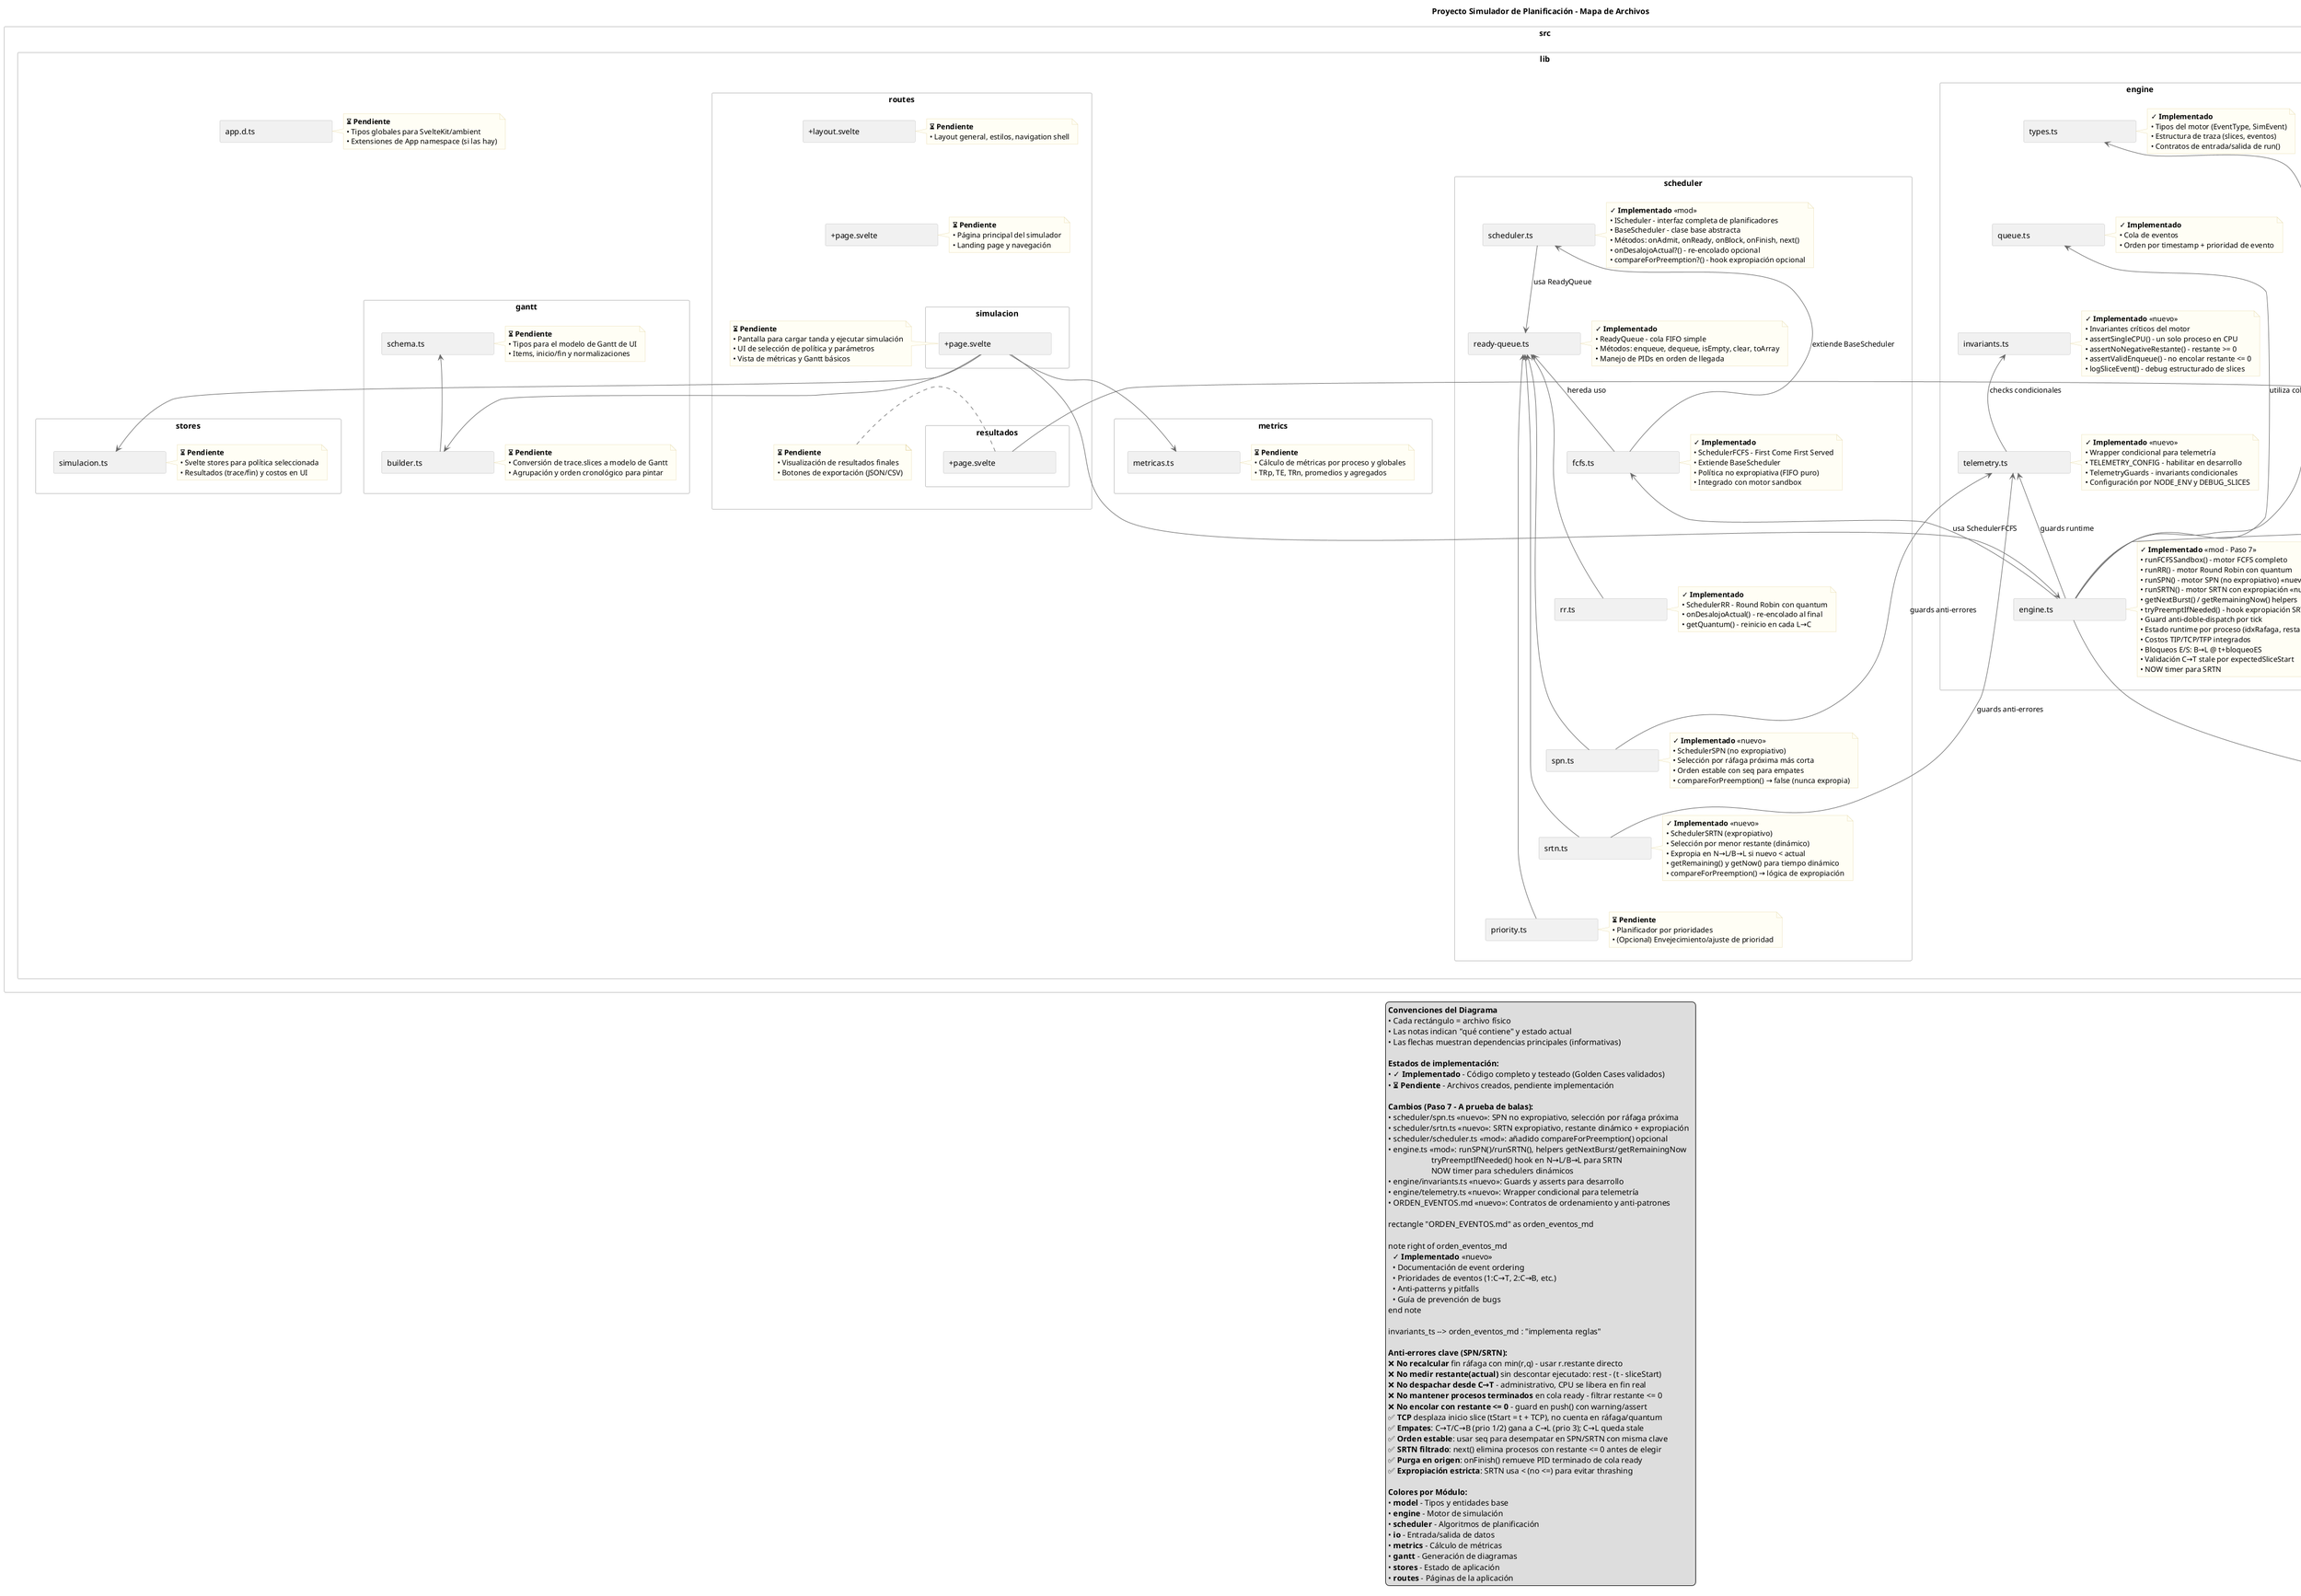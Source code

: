 @startuml Estructura - Mapa de Archivos

!define MODEL_COLOR #E8F4FD
!define ENGINE_COLOR #FDF2E9
!define SCHED_COLOR #E8F8F5
!define IO_COLOR #F3E5F5
!define METRICS_COLOR #EBF5FB
!define GANTT_COLOR #FADBD8
!define STORES_COLOR #FDEAA7
!define ROUTES_COLOR #D5E8D4
!define TEST_COLOR #FFF2CC

skinparam shadowing false
skinparam defaultTextAlignment left
skinparam packageStyle rectangle
skinparam ArrowColor #666666
skinparam PackageBorderColor #999999
skinparam RectangleBorderColor #BBBBBB
skinparam NoteBackgroundColor #FFFEF5
skinparam NoteBorderColor #E6D8A8
skinparam minClassWidth 180
skinparam maxMessageSize 150
skinparam nodesep 20
skinparam ranksep 30
hide circle

title Proyecto Simulador de Planificación – Mapa de Archivos

package "src" as SRC {

  package "lib" as LIB {

      package "model" as MODEL {
        rectangle "proceso.ts" as proceso_ts
        rectangle "rafaga.ts" as rafaga_ts
        rectangle "estados.ts" as estados_ts
        rectangle "costos.ts" as costos_ts
        
        proceso_ts -[hidden]down-> rafaga_ts
        rafaga_ts -[hidden]down-> estados_ts
        estados_ts -[hidden]down-> costos_ts

        note right of proceso_ts
          **✓ Implementado**
          • Tipos de Proceso (pid, arribo, ráfagas)
          • Estado del proceso (N, L, C, B, F)
          • servicioTotal() - suma de ráfagas CPU
          • isProcesoValido() - validación básica
        end note

        note right of rafaga_ts
          **✓ Implementado**
          • Utilidades para manejar rafagas
          • Índice/actual y chequeos de restantes
          • rafagaActual() - obtiene ráfaga por índice
          • quedanRafagas() - verifica ráfagas restantes
        end note

        note right of estados_ts
          **✓ Implementado**
          • Definición de estados
          • Reglas de transición válidas (invariantes)
          • Estados canónicos (N,L,C,B,F)
          • isTransicionLegal() - validador de transiciones
          • assertTransicionLegal() - error si ilegal
          • transicionarEstado() - transición inmutable
        end note

        note right of costos_ts
          **✓ Implementado**
          • Interface Costos (TIP, TCP, TFP, bloqueoES)
          • COSTOS_DEF - defaults (bloqueoES=25)
          • validarCostos() - verifica valores ≥ 0
          • makeCostos() - constructor saneado
        end note
      }

      package "engine" as ENGINE {
        rectangle "types.ts" as engine_types_ts
        rectangle "queue.ts" as queue_ts
        rectangle "invariants.ts" as invariants_ts
        rectangle "telemetry.ts" as telemetry_ts
        rectangle "engine.ts" as engine_ts
        
        engine_types_ts -[hidden]down-> queue_ts
        queue_ts -[hidden]down-> invariants_ts
        invariants_ts -[hidden]down-> telemetry_ts
        telemetry_ts -[hidden]down-> engine_ts

        note right of engine_types_ts
          **✓ Implementado**
          • Tipos del motor (EventType, SimEvent)
          • Estructura de traza (slices, eventos)
          • Contratos de entrada/salida de run()
        end note

        note right of queue_ts
          **✓ Implementado**
          • Cola de eventos
          • Orden por timestamp + prioridad de evento
        end note

        note right of invariants_ts
          **✓ Implementado** <<nuevo>>
          • Invariantes críticos del motor
          • assertSingleCPU() - un solo proceso en CPU
          • assertNoNegativeRestante() - restante >= 0
          • assertValidEnqueue() - no encolar restante <= 0
          • logSliceEvent() - debug estructurado de slices
        end note

        note right of telemetry_ts
          **✓ Implementado** <<nuevo>>
          • Wrapper condicional para telemetría
          • TELEMETRY_CONFIG - habilitar en desarrollo
          • TelemetryGuards - invariants condicionales
          • Configuración por NODE_ENV y DEBUG_SLICES
        end note

        note right of engine_ts
          **✓ Implementado** <<mod - Paso 7>>
          • runFCFSSandbox() - motor FCFS completo
          • runRR() - motor Round Robin con quantum
          • runSPN() - motor SPN (no expropiativo) <<nuevo>>
          • runSRTN() - motor SRTN con expropiación <<nuevo>>
          • getNextBurst() / getRemainingNow() helpers
          • tryPreemptIfNeeded() - hook expropiación SRTN
          • Guard anti-doble-dispatch por tick
          • Estado runtime por proceso (idxRafaga, restante)
          • Costos TIP/TCP/TFP integrados
          • Bloqueos E/S: B→L @ t+bloqueoES
          • Validación C→T stale por expectedSliceStart
          • NOW timer para SRTN
        end note
      }

      package "scheduler" as SCHED {
        rectangle "scheduler.ts" as scheduler_ts
        rectangle "ready-queue.ts" as ready_queue_ts
        rectangle "fcfs.ts" as fcfs_ts
        rectangle "rr.ts" as rr_ts
        rectangle "spn.ts" as spn_ts
        rectangle "srtn.ts" as srtn_ts
        rectangle "priority.ts" as priority_ts
        
        scheduler_ts -[hidden]down-> ready_queue_ts
        ready_queue_ts -[hidden]down-> fcfs_ts
        fcfs_ts -[hidden]down-> rr_ts
        rr_ts -[hidden]down-> spn_ts
        spn_ts -[hidden]down-> srtn_ts
        srtn_ts -[hidden]down-> priority_ts

        note right of scheduler_ts
          **✓ Implementado** <<mod>>
          • IScheduler - interfaz completa de planificadores
          • BaseScheduler - clase base abstracta
          • Métodos: onAdmit, onReady, onBlock, onFinish, next()
          • onDesalojoActual?() - re-encolado opcional
          • compareForPreemption?() - hook expropiación opcional
        end note

        note right of ready_queue_ts
          **✓ Implementado**
          • ReadyQueue - cola FIFO simple
          • Métodos: enqueue, dequeue, isEmpty, clear, toArray
          • Manejo de PIDs en orden de llegada
        end note

        note right of fcfs_ts
          **✓ Implementado**
          • SchedulerFCFS - First Come First Served
          • Extiende BaseScheduler
          • Política no expropiativa (FIFO puro)
          • Integrado con motor sandbox
        end note

        note right of rr_ts
          **✓ Implementado**
          • SchedulerRR - Round Robin con quantum
          • onDesalojoActual() - re-encolado al final
          • getQuantum() - reinicio en cada L→C
        end note

        note right of spn_ts
          **✓ Implementado** <<nuevo>>
          • SchedulerSPN (no expropiativo)
          • Selección por ráfaga próxima más corta
          • Orden estable con seq para empates
          • compareForPreemption() → false (nunca expropia)
        end note

        note right of srtn_ts
          **✓ Implementado** <<nuevo>>
          • SchedulerSRTN (expropiativo)
          • Selección por menor restante (dinámico)
          • Expropia en N→L/B→L si nuevo < actual
          • getRemaining() y getNow() para tiempo dinámico
          • compareForPreemption() → lógica de expropiación
        end note

        note right of priority_ts
          **⏳ Pendiente**
          • Planificador por prioridades
          • (Opcional) Envejecimiento/ajuste de prioridad
        end note
      }

      package "io" as IO {
        rectangle "parser.ts" as parser_ts
        rectangle "export.ts" as export_ts
        
        parser_ts -[hidden]down-> export_ts

        note right of parser_ts
          **⏳ Pendiente**
          • Validación y normalización de entrada (JSON/CSV)
          • Conversión a estructuras de Proceso
        end note

        note right of export_ts
          **⏳ Pendiente**
          • Exportación de trazas/métricas (JSON/CSV)
          • Helpers para descarga/serialización
        end note
      }

      package "metrics" as METRICS {
        rectangle "metricas.ts" as metricas_ts
        note right of metricas_ts
          **⏳ Pendiente**
          • Cálculo de métricas por proceso y globales
          • TRp, TE, TRn, promedios y agregados
        end note
      }

      package "gantt" as GANTT {
        rectangle "schema.ts" as schema_ts
        rectangle "builder.ts" as builder_ts
        
        schema_ts -[hidden]down-> builder_ts

        note right of schema_ts
          **⏳ Pendiente**
          • Tipos para el modelo de Gantt de UI
          • Items, inicio/fin y normalizaciones
        end note

        note right of builder_ts
          **⏳ Pendiente**
          • Conversión de trace.slices a modelo de Gantt
          • Agrupación y orden cronológico para pintar
        end note
      }
    

    package "stores" as STORES {
      rectangle "simulacion.ts" as simulacion_store_ts
      note right of simulacion_store_ts
        **⏳ Pendiente**
        • Svelte stores para política seleccionada
        • Resultados (trace/fin) y costos en UI
      end note
    }

  package "routes" as ROUTES {
    rectangle "+layout.svelte" as layout_svelte
    rectangle "+page.svelte" as main_page

    package "simulacion" as R_SIM {
      rectangle "+page.svelte" as simulacion_page
    }
    
    package "resultados" as R_RES {
      rectangle "+page.svelte" as resultados_page
    }
    
    layout_svelte -[hidden]down-> main_page
    main_page -[hidden]down-> R_SIM
    R_SIM -[hidden]down-> R_RES

    note right of layout_svelte
      **⏳ Pendiente**
      • Layout general, estilos, navigation shell
    end note

    note right of main_page
      **⏳ Pendiente**
      • Página principal del simulador
      • Landing page y navegación
    end note

    note right of simulacion_page
      **⏳ Pendiente**
      • Pantalla para cargar tanda y ejecutar simulación
      • UI de selección de política y parámetros
      • Vista de métricas y Gantt básicos
    end note

    note right of resultados_page
      **⏳ Pendiente**
      • Visualización de resultados finales
      • Botones de exportación (JSON/CSV)
    end note
  }

  rectangle "app.d.ts" as app_dts
  note right of app_dts
    **⏳ Pendiente**
    • Tipos globales para SvelteKit/ambient
    • Extensiones de App namespace (si las hay)
  end note
}

MODEL -[hidden]down-> ENGINE
ENGINE -[hidden]down-> SCHED
SCHED -[hidden]down-> IO
IO -[hidden]down-> METRICS
METRICS -[hidden]down-> GANTT
GANTT -[hidden]down-> STORES
STORES -[hidden]down-> ROUTES

' Motor y tipos
    engine_ts --> engine_types_ts : usa tipos
    engine_ts --> queue_ts : utiliza cola
    engine_ts --> fcfs_ts : usa SchedulerFCFS
    engine_ts --> proceso_ts : lee modelo
    engine_ts --> costos_ts : aplica costos
    engine_ts --> telemetry_ts : guards runtime
    telemetry_ts --> invariants_ts : checks condicionales

' Planificadores y cola
scheduler_ts --> ready_queue_ts : usa ReadyQueue
fcfs_ts --> scheduler_ts : extiende BaseScheduler
fcfs_ts --> ready_queue_ts : hereda uso
rr_ts --> ready_queue_ts
    spn_ts --> ready_queue_ts
    spn_ts --> telemetry_ts : guards anti-errores
    srtn_ts --> ready_queue_ts
    srtn_ts --> telemetry_ts : guards anti-errores
priority_ts --> ready_queue_ts



' Gantt y esquemas
builder_ts --> schema_ts

' UI y lógica
simulacion_page --> simulacion_store_ts
simulacion_page --> engine_ts
simulacion_page --> builder_ts
simulacion_page --> metricas_ts
resultados_page --> export_ts

' Parser y modelo
parser_ts --> proceso_ts

' ----------------------------------------------------------
legend bottom
**Convenciones del Diagrama**
• Cada rectángulo = archivo físico
• Las notas indican "qué contiene" y estado actual
• Las flechas muestran dependencias principales (informativas)

**Estados de implementación:**
• **✓ Implementado** - Código completo y testeado (Golden Cases validados)
• **⏳ Pendiente** - Archivos creados, pendiente implementación

**Cambios (Paso 7 - A prueba de balas):**
• scheduler/spn.ts <<nuevo>>: SPN no expropiativo, selección por ráfaga próxima
• scheduler/srtn.ts <<nuevo>>: SRTN expropiativo, restante dinámico + expropiación  
• scheduler/scheduler.ts <<mod>>: añadido compareForPreemption() opcional
• engine.ts <<mod>>: runSPN()/runSRTN(), helpers getNextBurst/getRemainingNow
                     tryPreemptIfNeeded() hook en N→L/B→L para SRTN
                     NOW timer para schedulers dinámicos
• engine/invariants.ts <<nuevo>>: Guards y asserts para desarrollo
• engine/telemetry.ts <<nuevo>>: Wrapper condicional para telemetría
• ORDEN_EVENTOS.md <<nuevo>>: Contratos de ordenamiento y anti-patrones

rectangle "ORDEN_EVENTOS.md" as orden_eventos_md

note right of orden_eventos_md
  **✓ Implementado** <<nuevo>>
  • Documentación de event ordering
  • Prioridades de eventos (1:C→T, 2:C→B, etc.)
  • Anti-patterns y pitfalls
  • Guía de prevención de bugs
end note

invariants_ts --> orden_eventos_md : "implementa reglas"

**Anti-errores clave (SPN/SRTN):**
❌ **No recalcular** fin ráfaga con min(r,q) - usar r.restante directo
❌ **No medir restante(actual)** sin descontar ejecutado: rest - (t - sliceStart)
❌ **No despachar desde C→T** - administrativo, CPU se libera en fin real
❌ **No mantener procesos terminados** en cola ready - filtrar restante <= 0
❌ **No encolar con restante <= 0** - guard en push() con warning/assert
✅ **TCP** desplaza inicio slice (tStart = t + TCP), no cuenta en ráfaga/quantum
✅ **Empates**: C→T/C→B (prio 1/2) gana a C→L (prio 3); C→L queda stale
✅ **Orden estable**: usar seq para desempatar en SPN/SRTN con misma clave
✅ **SRTN filtrado**: next() elimina procesos con restante <= 0 antes de elegir
✅ **Purga en origen**: onFinish() remueve PID terminado de cola ready
✅ **Expropiación estricta**: SRTN usa < (no <=) para evitar thrashing

**Colores por Módulo:**
• **model** - Tipos y entidades base
• **engine** - Motor de simulación  
• **scheduler** - Algoritmos de planificación
• **io** - Entrada/salida de datos
• **metrics** - Cálculo de métricas
• **gantt** - Generación de diagramas
• **stores** - Estado de aplicación
• **routes** - Páginas de la aplicación
endlegend

@enduml
